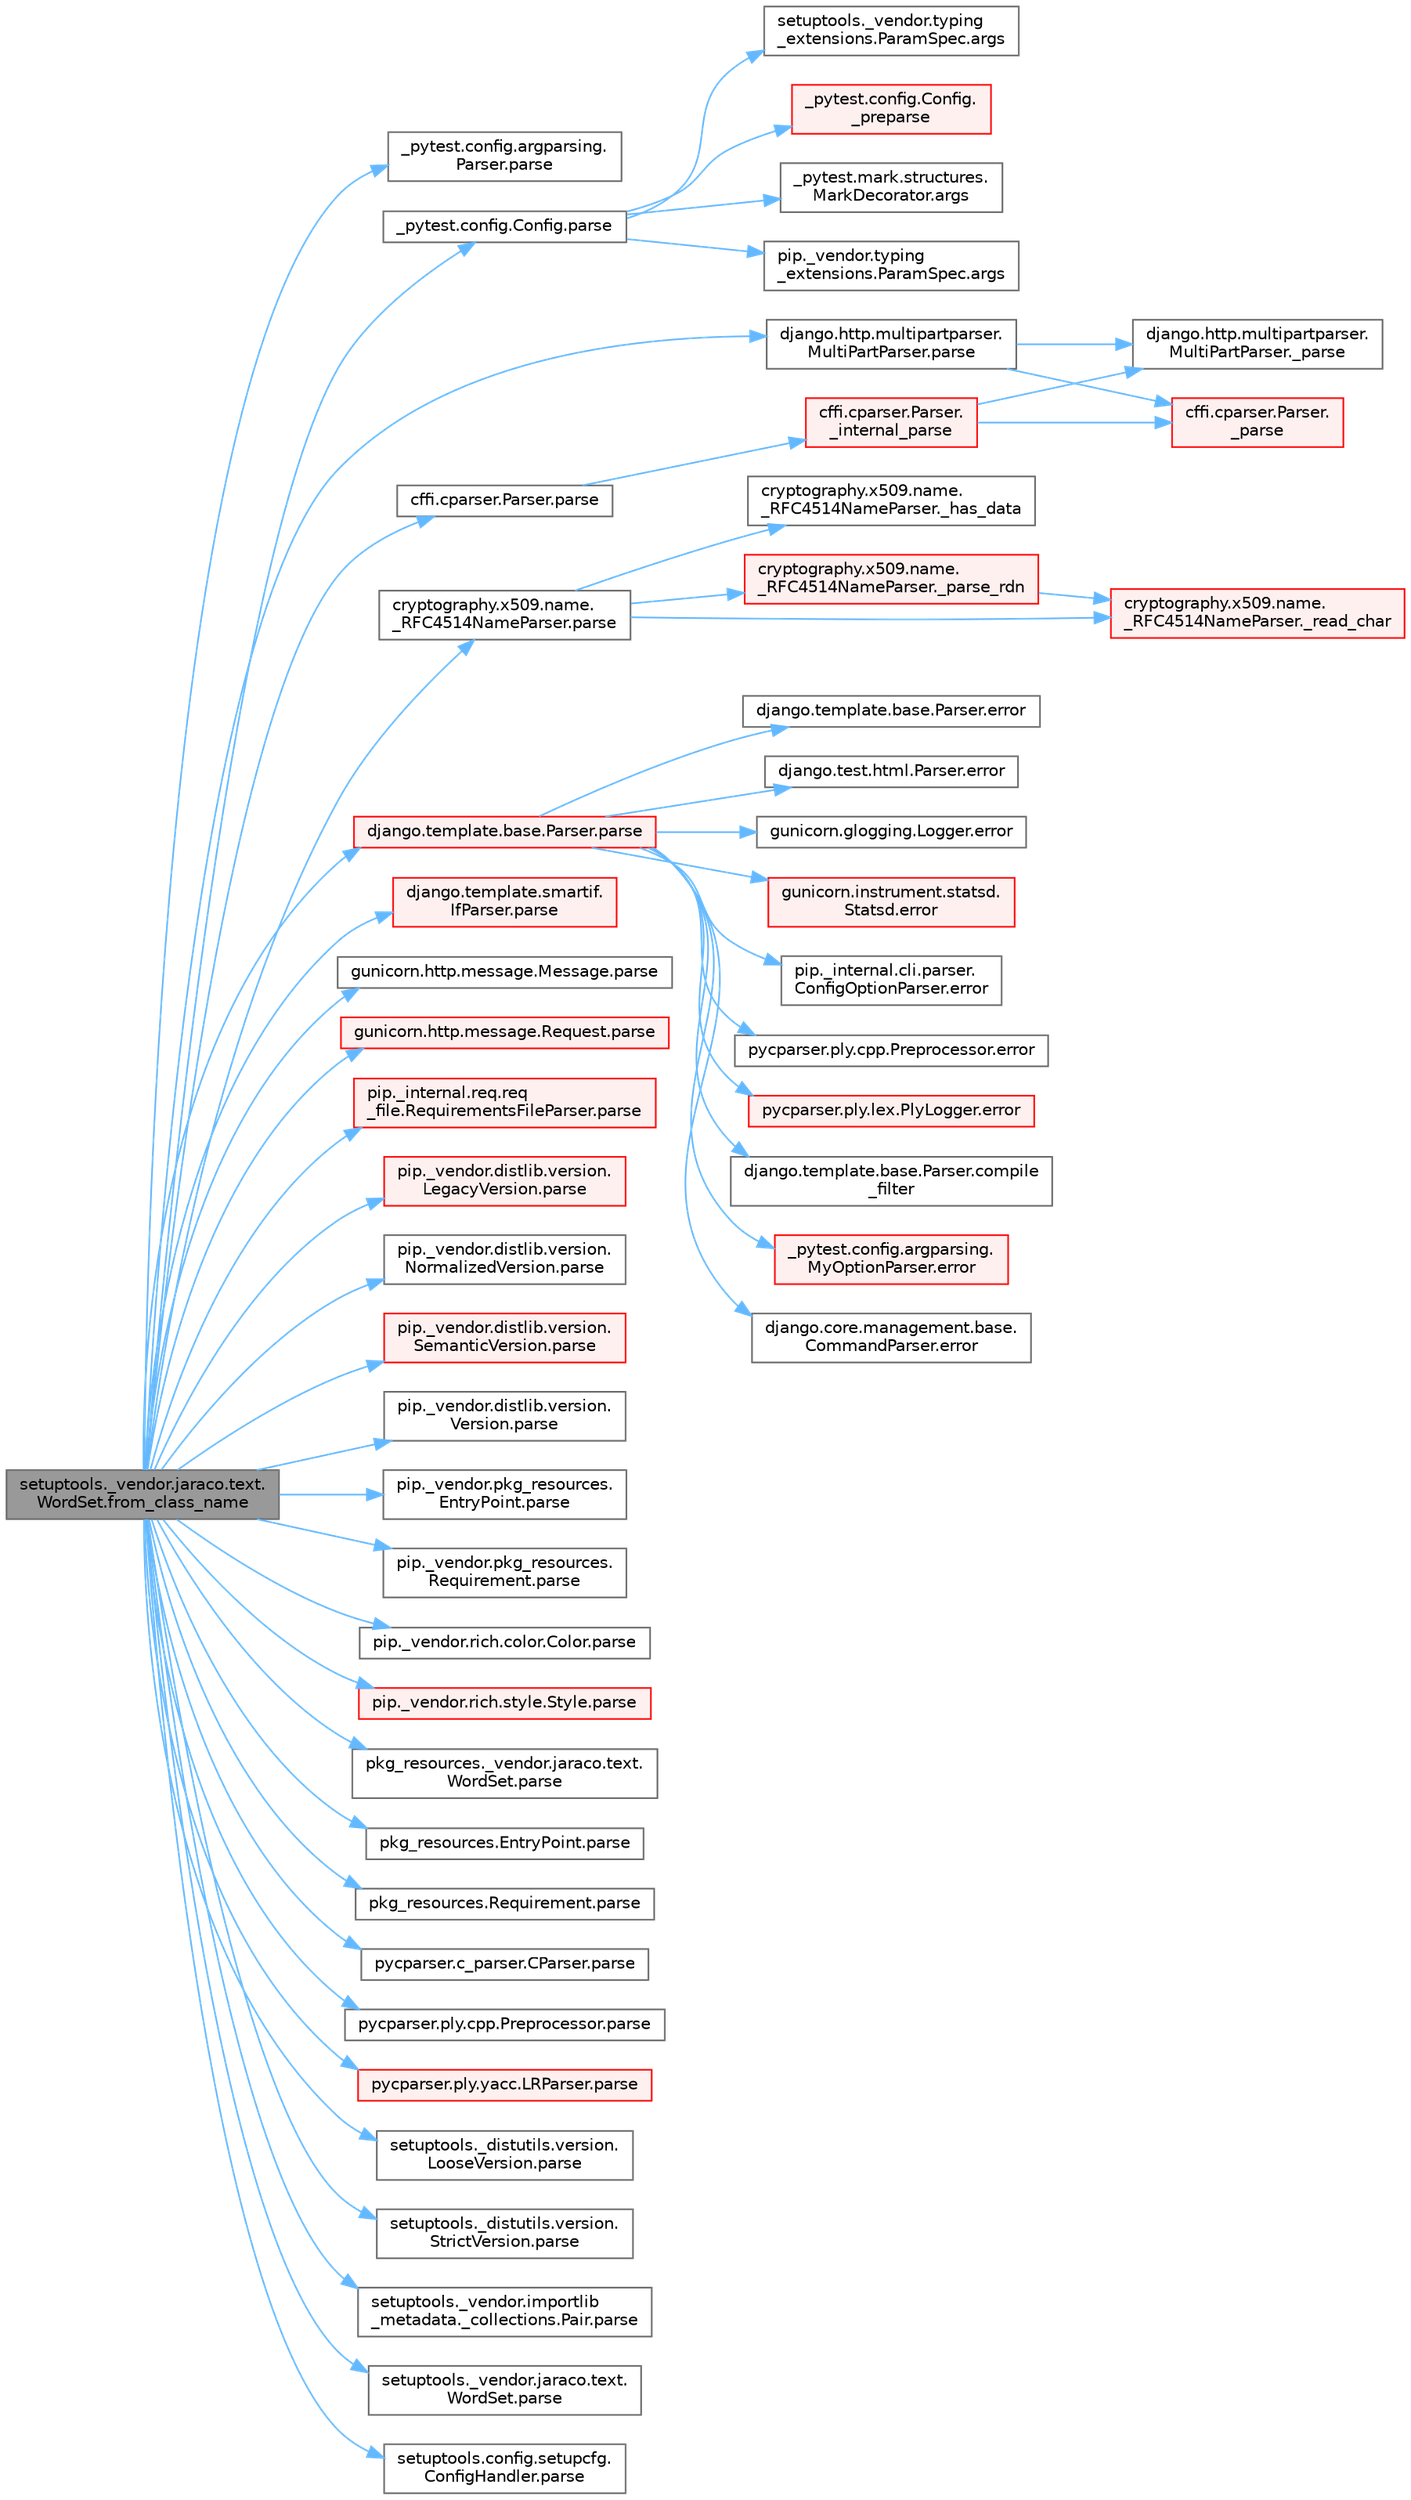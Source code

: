 digraph "setuptools._vendor.jaraco.text.WordSet.from_class_name"
{
 // LATEX_PDF_SIZE
  bgcolor="transparent";
  edge [fontname=Helvetica,fontsize=10,labelfontname=Helvetica,labelfontsize=10];
  node [fontname=Helvetica,fontsize=10,shape=box,height=0.2,width=0.4];
  rankdir="LR";
  Node1 [id="Node000001",label="setuptools._vendor.jaraco.text.\lWordSet.from_class_name",height=0.2,width=0.4,color="gray40", fillcolor="grey60", style="filled", fontcolor="black",tooltip=" "];
  Node1 -> Node2 [id="edge1_Node000001_Node000002",color="steelblue1",style="solid",tooltip=" "];
  Node2 [id="Node000002",label="_pytest.config.argparsing.\lParser.parse",height=0.2,width=0.4,color="grey40", fillcolor="white", style="filled",URL="$class__pytest_1_1config_1_1argparsing_1_1_parser.html#af6db07065ec44f656fb0bd89c7826248",tooltip=" "];
  Node1 -> Node3 [id="edge2_Node000001_Node000003",color="steelblue1",style="solid",tooltip=" "];
  Node3 [id="Node000003",label="_pytest.config.Config.parse",height=0.2,width=0.4,color="grey40", fillcolor="white", style="filled",URL="$class__pytest_1_1config_1_1_config.html#a2e230a17444039d59c80383b27d5e373",tooltip=" "];
  Node3 -> Node4 [id="edge3_Node000003_Node000004",color="steelblue1",style="solid",tooltip=" "];
  Node4 [id="Node000004",label="_pytest.config.Config.\l_preparse",height=0.2,width=0.4,color="red", fillcolor="#FFF0F0", style="filled",URL="$class__pytest_1_1config_1_1_config.html#a42075e5c363cd77d2b0959a2e92335c6",tooltip=" "];
  Node3 -> Node12 [id="edge4_Node000003_Node000012",color="steelblue1",style="solid",tooltip=" "];
  Node12 [id="Node000012",label="_pytest.mark.structures.\lMarkDecorator.args",height=0.2,width=0.4,color="grey40", fillcolor="white", style="filled",URL="$class__pytest_1_1mark_1_1structures_1_1_mark_decorator.html#ab4999c45eec5ddbd26d29a7b58faca6b",tooltip=" "];
  Node3 -> Node13 [id="edge5_Node000003_Node000013",color="steelblue1",style="solid",tooltip=" "];
  Node13 [id="Node000013",label="pip._vendor.typing\l_extensions.ParamSpec.args",height=0.2,width=0.4,color="grey40", fillcolor="white", style="filled",URL="$classpip_1_1__vendor_1_1typing__extensions_1_1_param_spec.html#af9c011d670deaf40c04ee9c1ae53259f",tooltip=" "];
  Node3 -> Node14 [id="edge6_Node000003_Node000014",color="steelblue1",style="solid",tooltip=" "];
  Node14 [id="Node000014",label="setuptools._vendor.typing\l_extensions.ParamSpec.args",height=0.2,width=0.4,color="grey40", fillcolor="white", style="filled",URL="$classsetuptools_1_1__vendor_1_1typing__extensions_1_1_param_spec.html#ad62e4977155f8ecf52e51dd5377d451c",tooltip=" "];
  Node1 -> Node15 [id="edge7_Node000001_Node000015",color="steelblue1",style="solid",tooltip=" "];
  Node15 [id="Node000015",label="cffi.cparser.Parser.parse",height=0.2,width=0.4,color="grey40", fillcolor="white", style="filled",URL="$classcffi_1_1cparser_1_1_parser.html#a42bd17e4a2a05296aba4f1870c3e76b7",tooltip=" "];
  Node15 -> Node16 [id="edge8_Node000015_Node000016",color="steelblue1",style="solid",tooltip=" "];
  Node16 [id="Node000016",label="cffi.cparser.Parser.\l_internal_parse",height=0.2,width=0.4,color="red", fillcolor="#FFF0F0", style="filled",URL="$classcffi_1_1cparser_1_1_parser.html#aae13fe6d5acc9afec0d52bfdfaf40d7b",tooltip=" "];
  Node16 -> Node17 [id="edge9_Node000016_Node000017",color="steelblue1",style="solid",tooltip=" "];
  Node17 [id="Node000017",label="cffi.cparser.Parser.\l_parse",height=0.2,width=0.4,color="red", fillcolor="#FFF0F0", style="filled",URL="$classcffi_1_1cparser_1_1_parser.html#a1e34a6250e166916f64724a073816414",tooltip=" "];
  Node16 -> Node28 [id="edge10_Node000016_Node000028",color="steelblue1",style="solid",tooltip=" "];
  Node28 [id="Node000028",label="django.http.multipartparser.\lMultiPartParser._parse",height=0.2,width=0.4,color="grey40", fillcolor="white", style="filled",URL="$classdjango_1_1http_1_1multipartparser_1_1_multi_part_parser.html#adb07bed95c15670985ba7e9222bc071f",tooltip=" "];
  Node1 -> Node33 [id="edge11_Node000001_Node000033",color="steelblue1",style="solid",tooltip=" "];
  Node33 [id="Node000033",label="cryptography.x509.name.\l_RFC4514NameParser.parse",height=0.2,width=0.4,color="grey40", fillcolor="white", style="filled",URL="$classcryptography_1_1x509_1_1name_1_1___r_f_c4514_name_parser.html#a5bd1479fbb3152f68ea9811fababaaa4",tooltip=" "];
  Node33 -> Node34 [id="edge12_Node000033_Node000034",color="steelblue1",style="solid",tooltip=" "];
  Node34 [id="Node000034",label="cryptography.x509.name.\l_RFC4514NameParser._has_data",height=0.2,width=0.4,color="grey40", fillcolor="white", style="filled",URL="$classcryptography_1_1x509_1_1name_1_1___r_f_c4514_name_parser.html#a80f2f0707648479400db94d0b0e47e9e",tooltip=" "];
  Node33 -> Node35 [id="edge13_Node000033_Node000035",color="steelblue1",style="solid",tooltip=" "];
  Node35 [id="Node000035",label="cryptography.x509.name.\l_RFC4514NameParser._parse_rdn",height=0.2,width=0.4,color="red", fillcolor="#FFF0F0", style="filled",URL="$classcryptography_1_1x509_1_1name_1_1___r_f_c4514_name_parser.html#a47b04115cb085d1686e96e3293a5d540",tooltip=" "];
  Node35 -> Node38 [id="edge14_Node000035_Node000038",color="steelblue1",style="solid",tooltip=" "];
  Node38 [id="Node000038",label="cryptography.x509.name.\l_RFC4514NameParser._read_char",height=0.2,width=0.4,color="red", fillcolor="#FFF0F0", style="filled",URL="$classcryptography_1_1x509_1_1name_1_1___r_f_c4514_name_parser.html#a04d7e734f504e1366da5dc49f6ec2659",tooltip=" "];
  Node33 -> Node38 [id="edge15_Node000033_Node000038",color="steelblue1",style="solid",tooltip=" "];
  Node1 -> Node41 [id="edge16_Node000001_Node000041",color="steelblue1",style="solid",tooltip=" "];
  Node41 [id="Node000041",label="django.http.multipartparser.\lMultiPartParser.parse",height=0.2,width=0.4,color="grey40", fillcolor="white", style="filled",URL="$classdjango_1_1http_1_1multipartparser_1_1_multi_part_parser.html#a667ea5d068bbd9626987acee5a9105c9",tooltip=" "];
  Node41 -> Node17 [id="edge17_Node000041_Node000017",color="steelblue1",style="solid",tooltip=" "];
  Node41 -> Node28 [id="edge18_Node000041_Node000028",color="steelblue1",style="solid",tooltip=" "];
  Node1 -> Node42 [id="edge19_Node000001_Node000042",color="steelblue1",style="solid",tooltip=" "];
  Node42 [id="Node000042",label="django.template.base.Parser.parse",height=0.2,width=0.4,color="red", fillcolor="#FFF0F0", style="filled",URL="$classdjango_1_1template_1_1base_1_1_parser.html#adf49a6d849c5bc731f4dcd79bbd13e52",tooltip=" "];
  Node42 -> Node43 [id="edge20_Node000042_Node000043",color="steelblue1",style="solid",tooltip=" "];
  Node43 [id="Node000043",label="django.template.base.Parser.compile\l_filter",height=0.2,width=0.4,color="grey40", fillcolor="white", style="filled",URL="$classdjango_1_1template_1_1base_1_1_parser.html#a9f6d9f50e74b1bc83135180cfd7bca5e",tooltip=" "];
  Node42 -> Node44 [id="edge21_Node000042_Node000044",color="steelblue1",style="solid",tooltip=" "];
  Node44 [id="Node000044",label="_pytest.config.argparsing.\lMyOptionParser.error",height=0.2,width=0.4,color="red", fillcolor="#FFF0F0", style="filled",URL="$class__pytest_1_1config_1_1argparsing_1_1_my_option_parser.html#afa605e3b10b021d3192df596a2af55e4",tooltip=" "];
  Node42 -> Node47 [id="edge22_Node000042_Node000047",color="steelblue1",style="solid",tooltip=" "];
  Node47 [id="Node000047",label="django.core.management.base.\lCommandParser.error",height=0.2,width=0.4,color="grey40", fillcolor="white", style="filled",URL="$classdjango_1_1core_1_1management_1_1base_1_1_command_parser.html#a8f60524680d1e5c70de7800e59578073",tooltip=" "];
  Node42 -> Node48 [id="edge23_Node000042_Node000048",color="steelblue1",style="solid",tooltip=" "];
  Node48 [id="Node000048",label="django.template.base.Parser.error",height=0.2,width=0.4,color="grey40", fillcolor="white", style="filled",URL="$classdjango_1_1template_1_1base_1_1_parser.html#ad75d5d46d6b8210f6e4dbab08ed53012",tooltip=" "];
  Node42 -> Node49 [id="edge24_Node000042_Node000049",color="steelblue1",style="solid",tooltip=" "];
  Node49 [id="Node000049",label="django.test.html.Parser.error",height=0.2,width=0.4,color="grey40", fillcolor="white", style="filled",URL="$classdjango_1_1test_1_1html_1_1_parser.html#a458164a9296ceed891d67f5fca97ac67",tooltip=" "];
  Node42 -> Node50 [id="edge25_Node000042_Node000050",color="steelblue1",style="solid",tooltip=" "];
  Node50 [id="Node000050",label="gunicorn.glogging.Logger.error",height=0.2,width=0.4,color="grey40", fillcolor="white", style="filled",URL="$classgunicorn_1_1glogging_1_1_logger.html#aeecb84dbc46a550d08e0ae8618d8b72c",tooltip=" "];
  Node42 -> Node51 [id="edge26_Node000042_Node000051",color="steelblue1",style="solid",tooltip=" "];
  Node51 [id="Node000051",label="gunicorn.instrument.statsd.\lStatsd.error",height=0.2,width=0.4,color="red", fillcolor="#FFF0F0", style="filled",URL="$classgunicorn_1_1instrument_1_1statsd_1_1_statsd.html#a00ca379c910e5842719e48e617504c12",tooltip=" "];
  Node42 -> Node3171 [id="edge27_Node000042_Node003171",color="steelblue1",style="solid",tooltip=" "];
  Node3171 [id="Node003171",label="pip._internal.cli.parser.\lConfigOptionParser.error",height=0.2,width=0.4,color="grey40", fillcolor="white", style="filled",URL="$classpip_1_1__internal_1_1cli_1_1parser_1_1_config_option_parser.html#a7f476706a72ac9c0f9862fff54f800b6",tooltip=" "];
  Node42 -> Node3172 [id="edge28_Node000042_Node003172",color="steelblue1",style="solid",tooltip=" "];
  Node3172 [id="Node003172",label="pycparser.ply.cpp.Preprocessor.error",height=0.2,width=0.4,color="grey40", fillcolor="white", style="filled",URL="$classpycparser_1_1ply_1_1cpp_1_1_preprocessor.html#a7e1ac62be845481431f1eba28c7c4dff",tooltip=" "];
  Node42 -> Node3173 [id="edge29_Node000042_Node003173",color="steelblue1",style="solid",tooltip=" "];
  Node3173 [id="Node003173",label="pycparser.ply.lex.PlyLogger.error",height=0.2,width=0.4,color="red", fillcolor="#FFF0F0", style="filled",URL="$classpycparser_1_1ply_1_1lex_1_1_ply_logger.html#acd6be9709e7b404943ae36e163141b25",tooltip=" "];
  Node1 -> Node4555 [id="edge30_Node000001_Node004555",color="steelblue1",style="solid",tooltip=" "];
  Node4555 [id="Node004555",label="django.template.smartif.\lIfParser.parse",height=0.2,width=0.4,color="red", fillcolor="#FFF0F0", style="filled",URL="$classdjango_1_1template_1_1smartif_1_1_if_parser.html#a3e27b22105ec77827388cd197145b8c8",tooltip=" "];
  Node1 -> Node4556 [id="edge31_Node000001_Node004556",color="steelblue1",style="solid",tooltip=" "];
  Node4556 [id="Node004556",label="gunicorn.http.message.Message.parse",height=0.2,width=0.4,color="grey40", fillcolor="white", style="filled",URL="$classgunicorn_1_1http_1_1message_1_1_message.html#a58649fd033e1677ee6441c3c2416ffdd",tooltip=" "];
  Node1 -> Node4557 [id="edge32_Node000001_Node004557",color="steelblue1",style="solid",tooltip=" "];
  Node4557 [id="Node004557",label="gunicorn.http.message.Request.parse",height=0.2,width=0.4,color="red", fillcolor="#FFF0F0", style="filled",URL="$classgunicorn_1_1http_1_1message_1_1_request.html#a851a0abc98ee6147c5db3f09a9ac9744",tooltip=" "];
  Node1 -> Node4567 [id="edge33_Node000001_Node004567",color="steelblue1",style="solid",tooltip=" "];
  Node4567 [id="Node004567",label="pip._internal.req.req\l_file.RequirementsFileParser.parse",height=0.2,width=0.4,color="red", fillcolor="#FFF0F0", style="filled",URL="$classpip_1_1__internal_1_1req_1_1req__file_1_1_requirements_file_parser.html#a45e102eb2449deab68834c1490c44898",tooltip=" "];
  Node1 -> Node4576 [id="edge34_Node000001_Node004576",color="steelblue1",style="solid",tooltip=" "];
  Node4576 [id="Node004576",label="pip._vendor.distlib.version.\lLegacyVersion.parse",height=0.2,width=0.4,color="red", fillcolor="#FFF0F0", style="filled",URL="$classpip_1_1__vendor_1_1distlib_1_1version_1_1_legacy_version.html#aee51b3ff4e894c2dc048e63d1efbd8c4",tooltip=" "];
  Node1 -> Node4578 [id="edge35_Node000001_Node004578",color="steelblue1",style="solid",tooltip=" "];
  Node4578 [id="Node004578",label="pip._vendor.distlib.version.\lNormalizedVersion.parse",height=0.2,width=0.4,color="grey40", fillcolor="white", style="filled",URL="$classpip_1_1__vendor_1_1distlib_1_1version_1_1_normalized_version.html#afea6ce3b0727370d2b0e93eee3bd839d",tooltip=" "];
  Node1 -> Node4579 [id="edge36_Node000001_Node004579",color="steelblue1",style="solid",tooltip=" "];
  Node4579 [id="Node004579",label="pip._vendor.distlib.version.\lSemanticVersion.parse",height=0.2,width=0.4,color="red", fillcolor="#FFF0F0", style="filled",URL="$classpip_1_1__vendor_1_1distlib_1_1version_1_1_semantic_version.html#aec319068db6138afd60287ac2b19c6b4",tooltip=" "];
  Node1 -> Node4582 [id="edge37_Node000001_Node004582",color="steelblue1",style="solid",tooltip=" "];
  Node4582 [id="Node004582",label="pip._vendor.distlib.version.\lVersion.parse",height=0.2,width=0.4,color="grey40", fillcolor="white", style="filled",URL="$classpip_1_1__vendor_1_1distlib_1_1version_1_1_version.html#a36cd1602ec9f2ba755e9838adc397cb9",tooltip=" "];
  Node1 -> Node4583 [id="edge38_Node000001_Node004583",color="steelblue1",style="solid",tooltip=" "];
  Node4583 [id="Node004583",label="pip._vendor.pkg_resources.\lEntryPoint.parse",height=0.2,width=0.4,color="grey40", fillcolor="white", style="filled",URL="$classpip_1_1__vendor_1_1pkg__resources_1_1_entry_point.html#afdaf25de0f8005054dfaa06db71c2b39",tooltip=" "];
  Node1 -> Node4584 [id="edge39_Node000001_Node004584",color="steelblue1",style="solid",tooltip=" "];
  Node4584 [id="Node004584",label="pip._vendor.pkg_resources.\lRequirement.parse",height=0.2,width=0.4,color="grey40", fillcolor="white", style="filled",URL="$classpip_1_1__vendor_1_1pkg__resources_1_1_requirement.html#ade9df06c4250fdd0bc2ef002e2c9db05",tooltip=" "];
  Node1 -> Node4585 [id="edge40_Node000001_Node004585",color="steelblue1",style="solid",tooltip=" "];
  Node4585 [id="Node004585",label="pip._vendor.rich.color.Color.parse",height=0.2,width=0.4,color="grey40", fillcolor="white", style="filled",URL="$classpip_1_1__vendor_1_1rich_1_1color_1_1_color.html#a279bd4534039c9e082e2d3d66d66ec16",tooltip=" "];
  Node1 -> Node4586 [id="edge41_Node000001_Node004586",color="steelblue1",style="solid",tooltip=" "];
  Node4586 [id="Node004586",label="pip._vendor.rich.style.Style.parse",height=0.2,width=0.4,color="red", fillcolor="#FFF0F0", style="filled",URL="$classpip_1_1__vendor_1_1rich_1_1style_1_1_style.html#ae8a538c18b53513fbf22873e54a1fa98",tooltip=" "];
  Node1 -> Node4587 [id="edge42_Node000001_Node004587",color="steelblue1",style="solid",tooltip=" "];
  Node4587 [id="Node004587",label="pkg_resources._vendor.jaraco.text.\lWordSet.parse",height=0.2,width=0.4,color="grey40", fillcolor="white", style="filled",URL="$classpkg__resources_1_1__vendor_1_1jaraco_1_1text_1_1_word_set.html#ac770b8d78fe944bf5007849df56f1f23",tooltip=" "];
  Node1 -> Node4588 [id="edge43_Node000001_Node004588",color="steelblue1",style="solid",tooltip=" "];
  Node4588 [id="Node004588",label="pkg_resources.EntryPoint.parse",height=0.2,width=0.4,color="grey40", fillcolor="white", style="filled",URL="$classpkg__resources_1_1_entry_point.html#a62885f29164ee9b3c3721abfb5488e72",tooltip=" "];
  Node1 -> Node4589 [id="edge44_Node000001_Node004589",color="steelblue1",style="solid",tooltip=" "];
  Node4589 [id="Node004589",label="pkg_resources.Requirement.parse",height=0.2,width=0.4,color="grey40", fillcolor="white", style="filled",URL="$classpkg__resources_1_1_requirement.html#a6aace7a6d4415dd1e2c045d9c73c5f6d",tooltip=" "];
  Node1 -> Node4590 [id="edge45_Node000001_Node004590",color="steelblue1",style="solid",tooltip=" "];
  Node4590 [id="Node004590",label="pycparser.c_parser.CParser.parse",height=0.2,width=0.4,color="grey40", fillcolor="white", style="filled",URL="$classpycparser_1_1c__parser_1_1_c_parser.html#a10d1941d0c02bade5c63d4b61dc63ad0",tooltip=" "];
  Node1 -> Node4591 [id="edge46_Node000001_Node004591",color="steelblue1",style="solid",tooltip=" "];
  Node4591 [id="Node004591",label="pycparser.ply.cpp.Preprocessor.parse",height=0.2,width=0.4,color="grey40", fillcolor="white", style="filled",URL="$classpycparser_1_1ply_1_1cpp_1_1_preprocessor.html#a2f26df5ccd792f544200826d46334e4b",tooltip=" "];
  Node1 -> Node4592 [id="edge47_Node000001_Node004592",color="steelblue1",style="solid",tooltip=" "];
  Node4592 [id="Node004592",label="pycparser.ply.yacc.LRParser.parse",height=0.2,width=0.4,color="red", fillcolor="#FFF0F0", style="filled",URL="$classpycparser_1_1ply_1_1yacc_1_1_l_r_parser.html#a8e0ed5150402ae8a52ff2ed0f6c46486",tooltip=" "];
  Node1 -> Node4597 [id="edge48_Node000001_Node004597",color="steelblue1",style="solid",tooltip=" "];
  Node4597 [id="Node004597",label="setuptools._distutils.version.\lLooseVersion.parse",height=0.2,width=0.4,color="grey40", fillcolor="white", style="filled",URL="$classsetuptools_1_1__distutils_1_1version_1_1_loose_version.html#afc9fcf4f4a3c3b87a9cbf4723bf9fd67",tooltip=" "];
  Node1 -> Node4598 [id="edge49_Node000001_Node004598",color="steelblue1",style="solid",tooltip=" "];
  Node4598 [id="Node004598",label="setuptools._distutils.version.\lStrictVersion.parse",height=0.2,width=0.4,color="grey40", fillcolor="white", style="filled",URL="$classsetuptools_1_1__distutils_1_1version_1_1_strict_version.html#ab0c9e14fa4df95cd3e139439942de444",tooltip=" "];
  Node1 -> Node4599 [id="edge50_Node000001_Node004599",color="steelblue1",style="solid",tooltip=" "];
  Node4599 [id="Node004599",label="setuptools._vendor.importlib\l_metadata._collections.Pair.parse",height=0.2,width=0.4,color="grey40", fillcolor="white", style="filled",URL="$classsetuptools_1_1__vendor_1_1importlib__metadata_1_1__collections_1_1_pair.html#ad58acb0b0203df61d045d71364676537",tooltip=" "];
  Node1 -> Node4600 [id="edge51_Node000001_Node004600",color="steelblue1",style="solid",tooltip=" "];
  Node4600 [id="Node004600",label="setuptools._vendor.jaraco.text.\lWordSet.parse",height=0.2,width=0.4,color="grey40", fillcolor="white", style="filled",URL="$classsetuptools_1_1__vendor_1_1jaraco_1_1text_1_1_word_set.html#a9c0262663f872b468d938e5b66bba2e5",tooltip=" "];
  Node1 -> Node4601 [id="edge52_Node000001_Node004601",color="steelblue1",style="solid",tooltip=" "];
  Node4601 [id="Node004601",label="setuptools.config.setupcfg.\lConfigHandler.parse",height=0.2,width=0.4,color="grey40", fillcolor="white", style="filled",URL="$classsetuptools_1_1config_1_1setupcfg_1_1_config_handler.html#a32c6c6aac22aa861ff751ca765b8391b",tooltip=" "];
}
